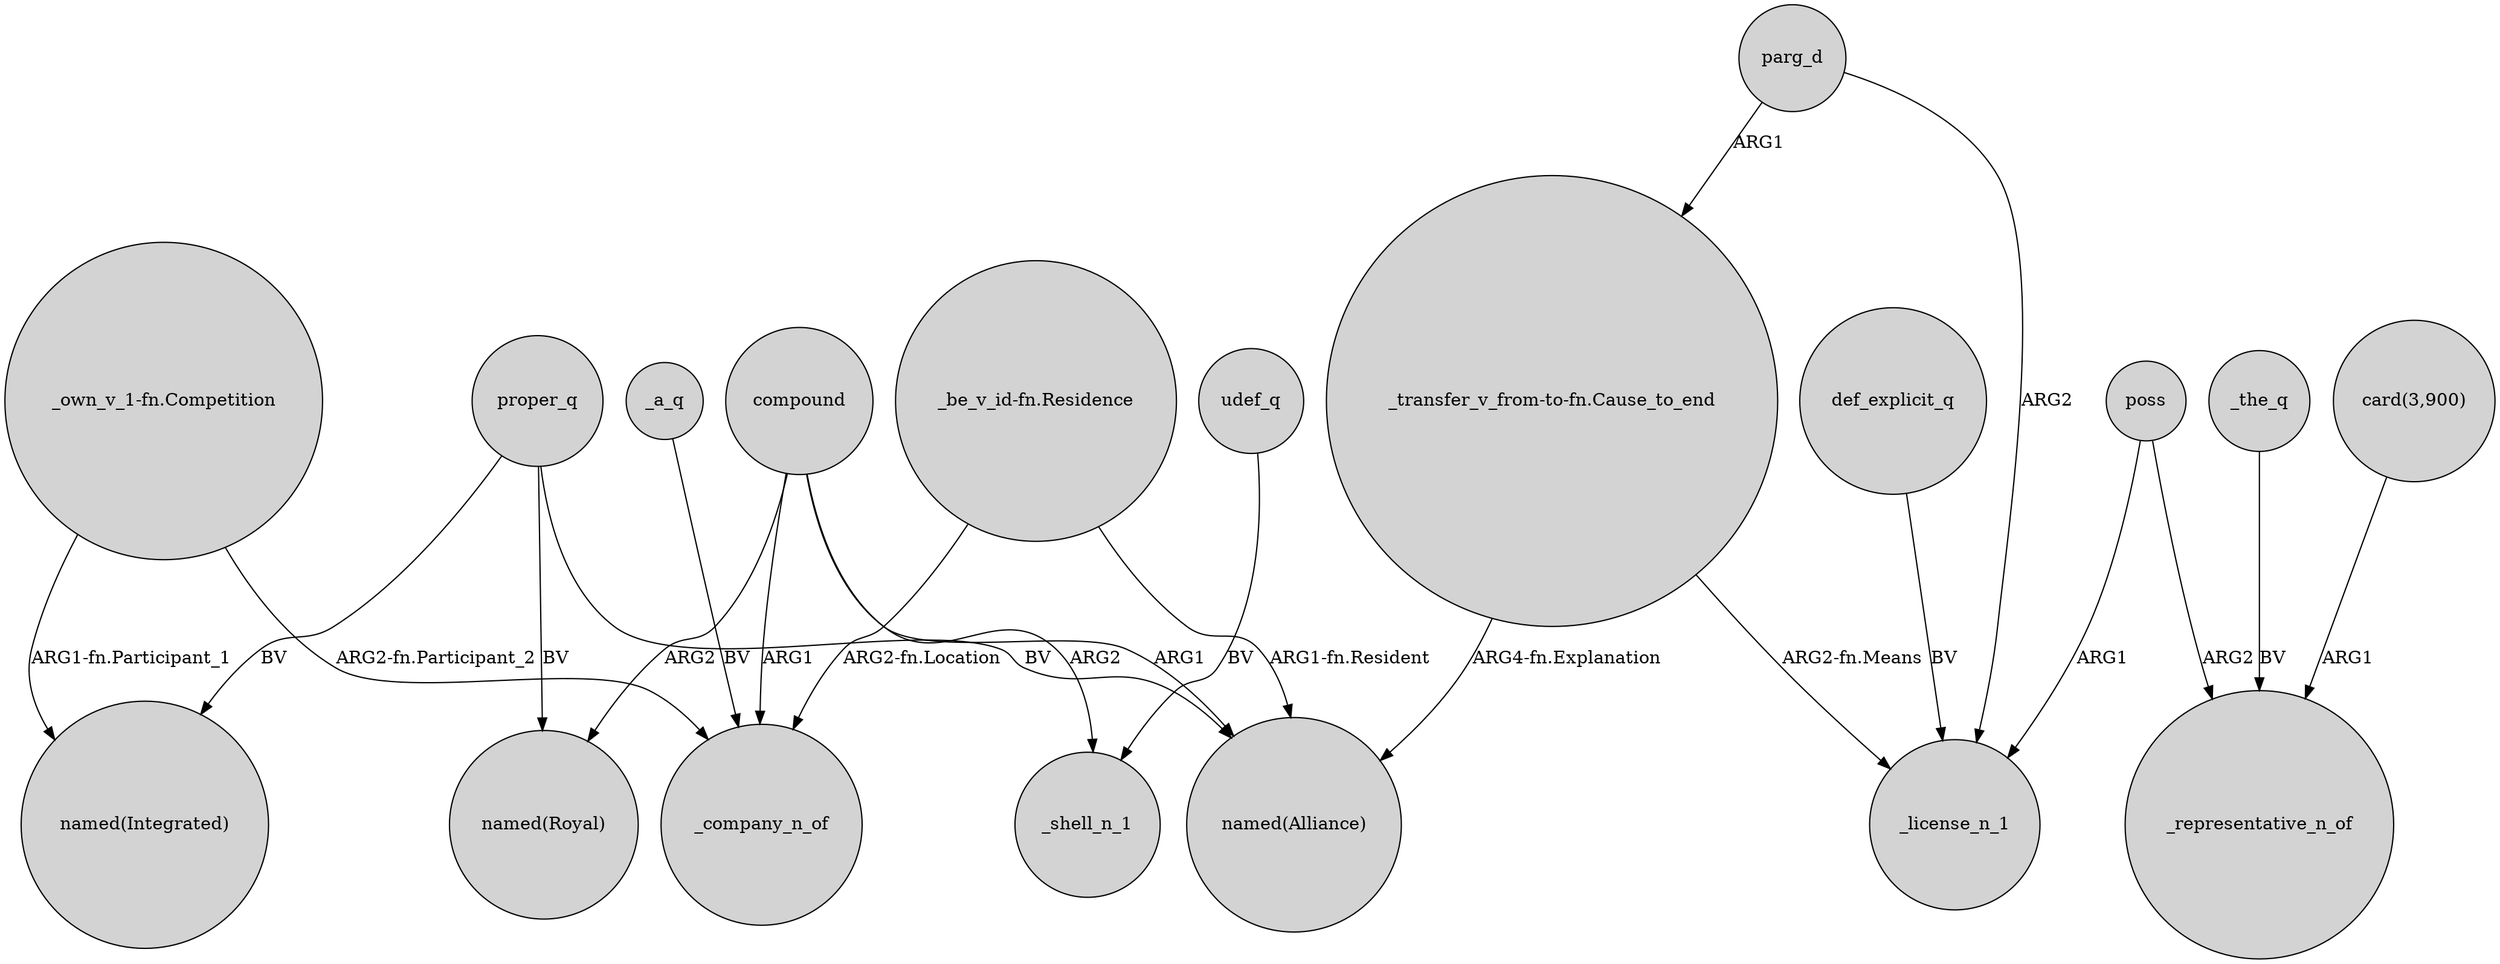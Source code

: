 digraph {
	node [shape=circle style=filled]
	proper_q -> "named(Royal)" [label=BV]
	"_transfer_v_from-to-fn.Cause_to_end" -> "named(Alliance)" [label="ARG4-fn.Explanation"]
	"_be_v_id-fn.Residence" -> "named(Alliance)" [label="ARG1-fn.Resident"]
	_the_q -> _representative_n_of [label=BV]
	compound -> _company_n_of [label=ARG1]
	_a_q -> _company_n_of [label=BV]
	"card(3,900)" -> _representative_n_of [label=ARG1]
	"_transfer_v_from-to-fn.Cause_to_end" -> _license_n_1 [label="ARG2-fn.Means"]
	proper_q -> "named(Alliance)" [label=BV]
	compound -> "named(Royal)" [label=ARG2]
	parg_d -> "_transfer_v_from-to-fn.Cause_to_end" [label=ARG1]
	"_own_v_1-fn.Competition" -> "named(Integrated)" [label="ARG1-fn.Participant_1"]
	proper_q -> "named(Integrated)" [label=BV]
	"_be_v_id-fn.Residence" -> _company_n_of [label="ARG2-fn.Location"]
	def_explicit_q -> _license_n_1 [label=BV]
	poss -> _representative_n_of [label=ARG2]
	poss -> _license_n_1 [label=ARG1]
	compound -> "named(Alliance)" [label=ARG1]
	udef_q -> _shell_n_1 [label=BV]
	compound -> _shell_n_1 [label=ARG2]
	parg_d -> _license_n_1 [label=ARG2]
	"_own_v_1-fn.Competition" -> _company_n_of [label="ARG2-fn.Participant_2"]
}
